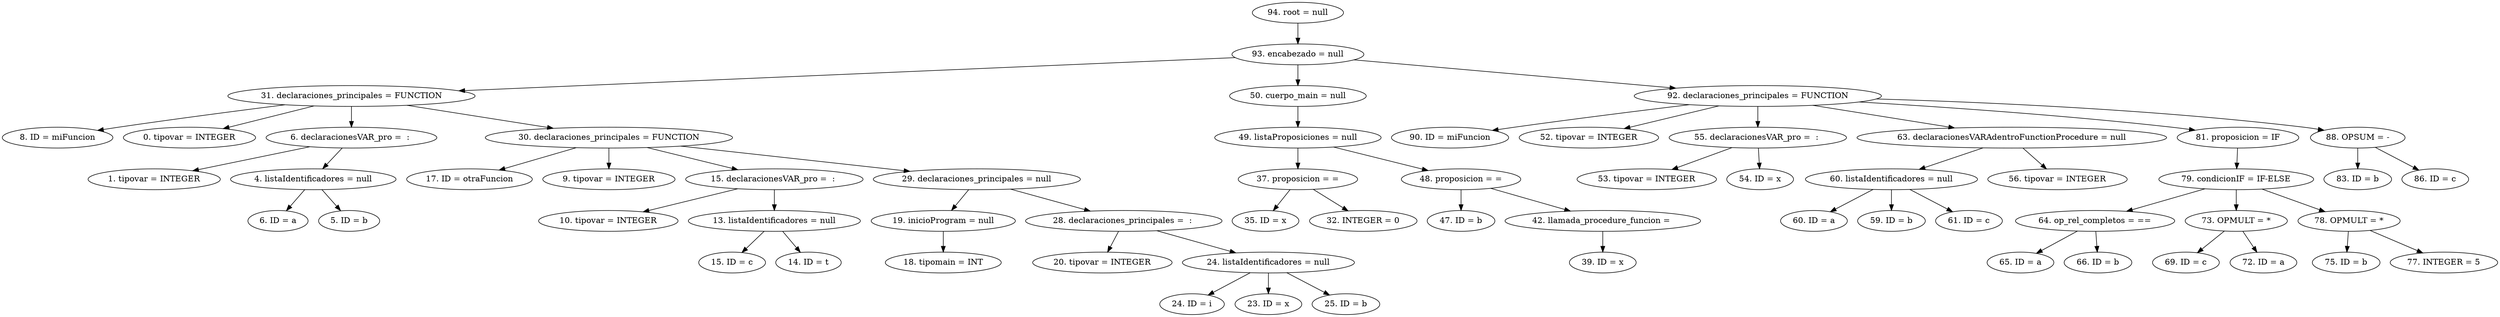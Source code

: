 digraph G {
"94. root = null"->"93. encabezado = null"
"93. encabezado = null"->"31. declaraciones_principales = FUNCTION"
"31. declaraciones_principales = FUNCTION"->"8. ID = miFuncion"
"31. declaraciones_principales = FUNCTION"->"0. tipovar = INTEGER"
"31. declaraciones_principales = FUNCTION"->"6. declaracionesVAR_pro =  : "
"6. declaracionesVAR_pro =  : "->"1. tipovar = INTEGER"
"6. declaracionesVAR_pro =  : "->"4. listaIdentificadores = null"
"4. listaIdentificadores = null"->"6. ID = a"
"4. listaIdentificadores = null"->"5. ID = b"
"31. declaraciones_principales = FUNCTION"->"30. declaraciones_principales = FUNCTION"
"30. declaraciones_principales = FUNCTION"->"17. ID = otraFuncion"
"30. declaraciones_principales = FUNCTION"->"9. tipovar = INTEGER"
"30. declaraciones_principales = FUNCTION"->"15. declaracionesVAR_pro =  : "
"15. declaracionesVAR_pro =  : "->"10. tipovar = INTEGER"
"15. declaracionesVAR_pro =  : "->"13. listaIdentificadores = null"
"13. listaIdentificadores = null"->"15. ID = c"
"13. listaIdentificadores = null"->"14. ID = t"
"30. declaraciones_principales = FUNCTION"->"29. declaraciones_principales = null"
"29. declaraciones_principales = null"->"19. inicioProgram = null"
"19. inicioProgram = null"->"18. tipomain = INT"
"29. declaraciones_principales = null"->"28. declaraciones_principales =  : "
"28. declaraciones_principales =  : "->"20. tipovar = INTEGER"
"28. declaraciones_principales =  : "->"24. listaIdentificadores = null"
"24. listaIdentificadores = null"->"24. ID = i"
"24. listaIdentificadores = null"->"23. ID = x"
"24. listaIdentificadores = null"->"25. ID = b"
"93. encabezado = null"->"50. cuerpo_main = null"
"50. cuerpo_main = null"->"49. listaProposiciones = null"
"49. listaProposiciones = null"->"37. proposicion = ="
"37. proposicion = ="->"35. ID = x"
"37. proposicion = ="->"32. INTEGER = 0"
"49. listaProposiciones = null"->"48. proposicion = ="
"48. proposicion = ="->"47. ID = b"
"48. proposicion = ="->"42. llamada_procedure_funcion = "
"42. llamada_procedure_funcion = "->"39. ID = x"
"93. encabezado = null"->"92. declaraciones_principales = FUNCTION"
"92. declaraciones_principales = FUNCTION"->"90. ID = miFuncion"
"92. declaraciones_principales = FUNCTION"->"52. tipovar = INTEGER"
"92. declaraciones_principales = FUNCTION"->"55. declaracionesVAR_pro =  : "
"55. declaracionesVAR_pro =  : "->"53. tipovar = INTEGER"
"55. declaracionesVAR_pro =  : "->"54. ID = x"
"92. declaraciones_principales = FUNCTION"->"63. declaracionesVARAdentroFunctionProcedure = null"
"63. declaracionesVARAdentroFunctionProcedure = null"->"60. listaIdentificadores = null"
"60. listaIdentificadores = null"->"60. ID = a"
"60. listaIdentificadores = null"->"59. ID = b"
"60. listaIdentificadores = null"->"61. ID = c"
"63. declaracionesVARAdentroFunctionProcedure = null"->"56. tipovar = INTEGER"
"92. declaraciones_principales = FUNCTION"->"81. proposicion = IF"
"81. proposicion = IF"->"79. condicionIF = IF-ELSE"
"79. condicionIF = IF-ELSE"->"64. op_rel_completos = =="
"64. op_rel_completos = =="->"65. ID = a"
"64. op_rel_completos = =="->"66. ID = b"
"79. condicionIF = IF-ELSE"->"73. OPMULT = *"
"73. OPMULT = *"->"69. ID = c"
"73. OPMULT = *"->"72. ID = a"
"79. condicionIF = IF-ELSE"->"78. OPMULT = *"
"78. OPMULT = *"->"75. ID = b"
"78. OPMULT = *"->"77. INTEGER = 5"
"92. declaraciones_principales = FUNCTION"->"88. OPSUM = -"
"88. OPSUM = -"->"83. ID = b"
"88. OPSUM = -"->"86. ID = c"


}
